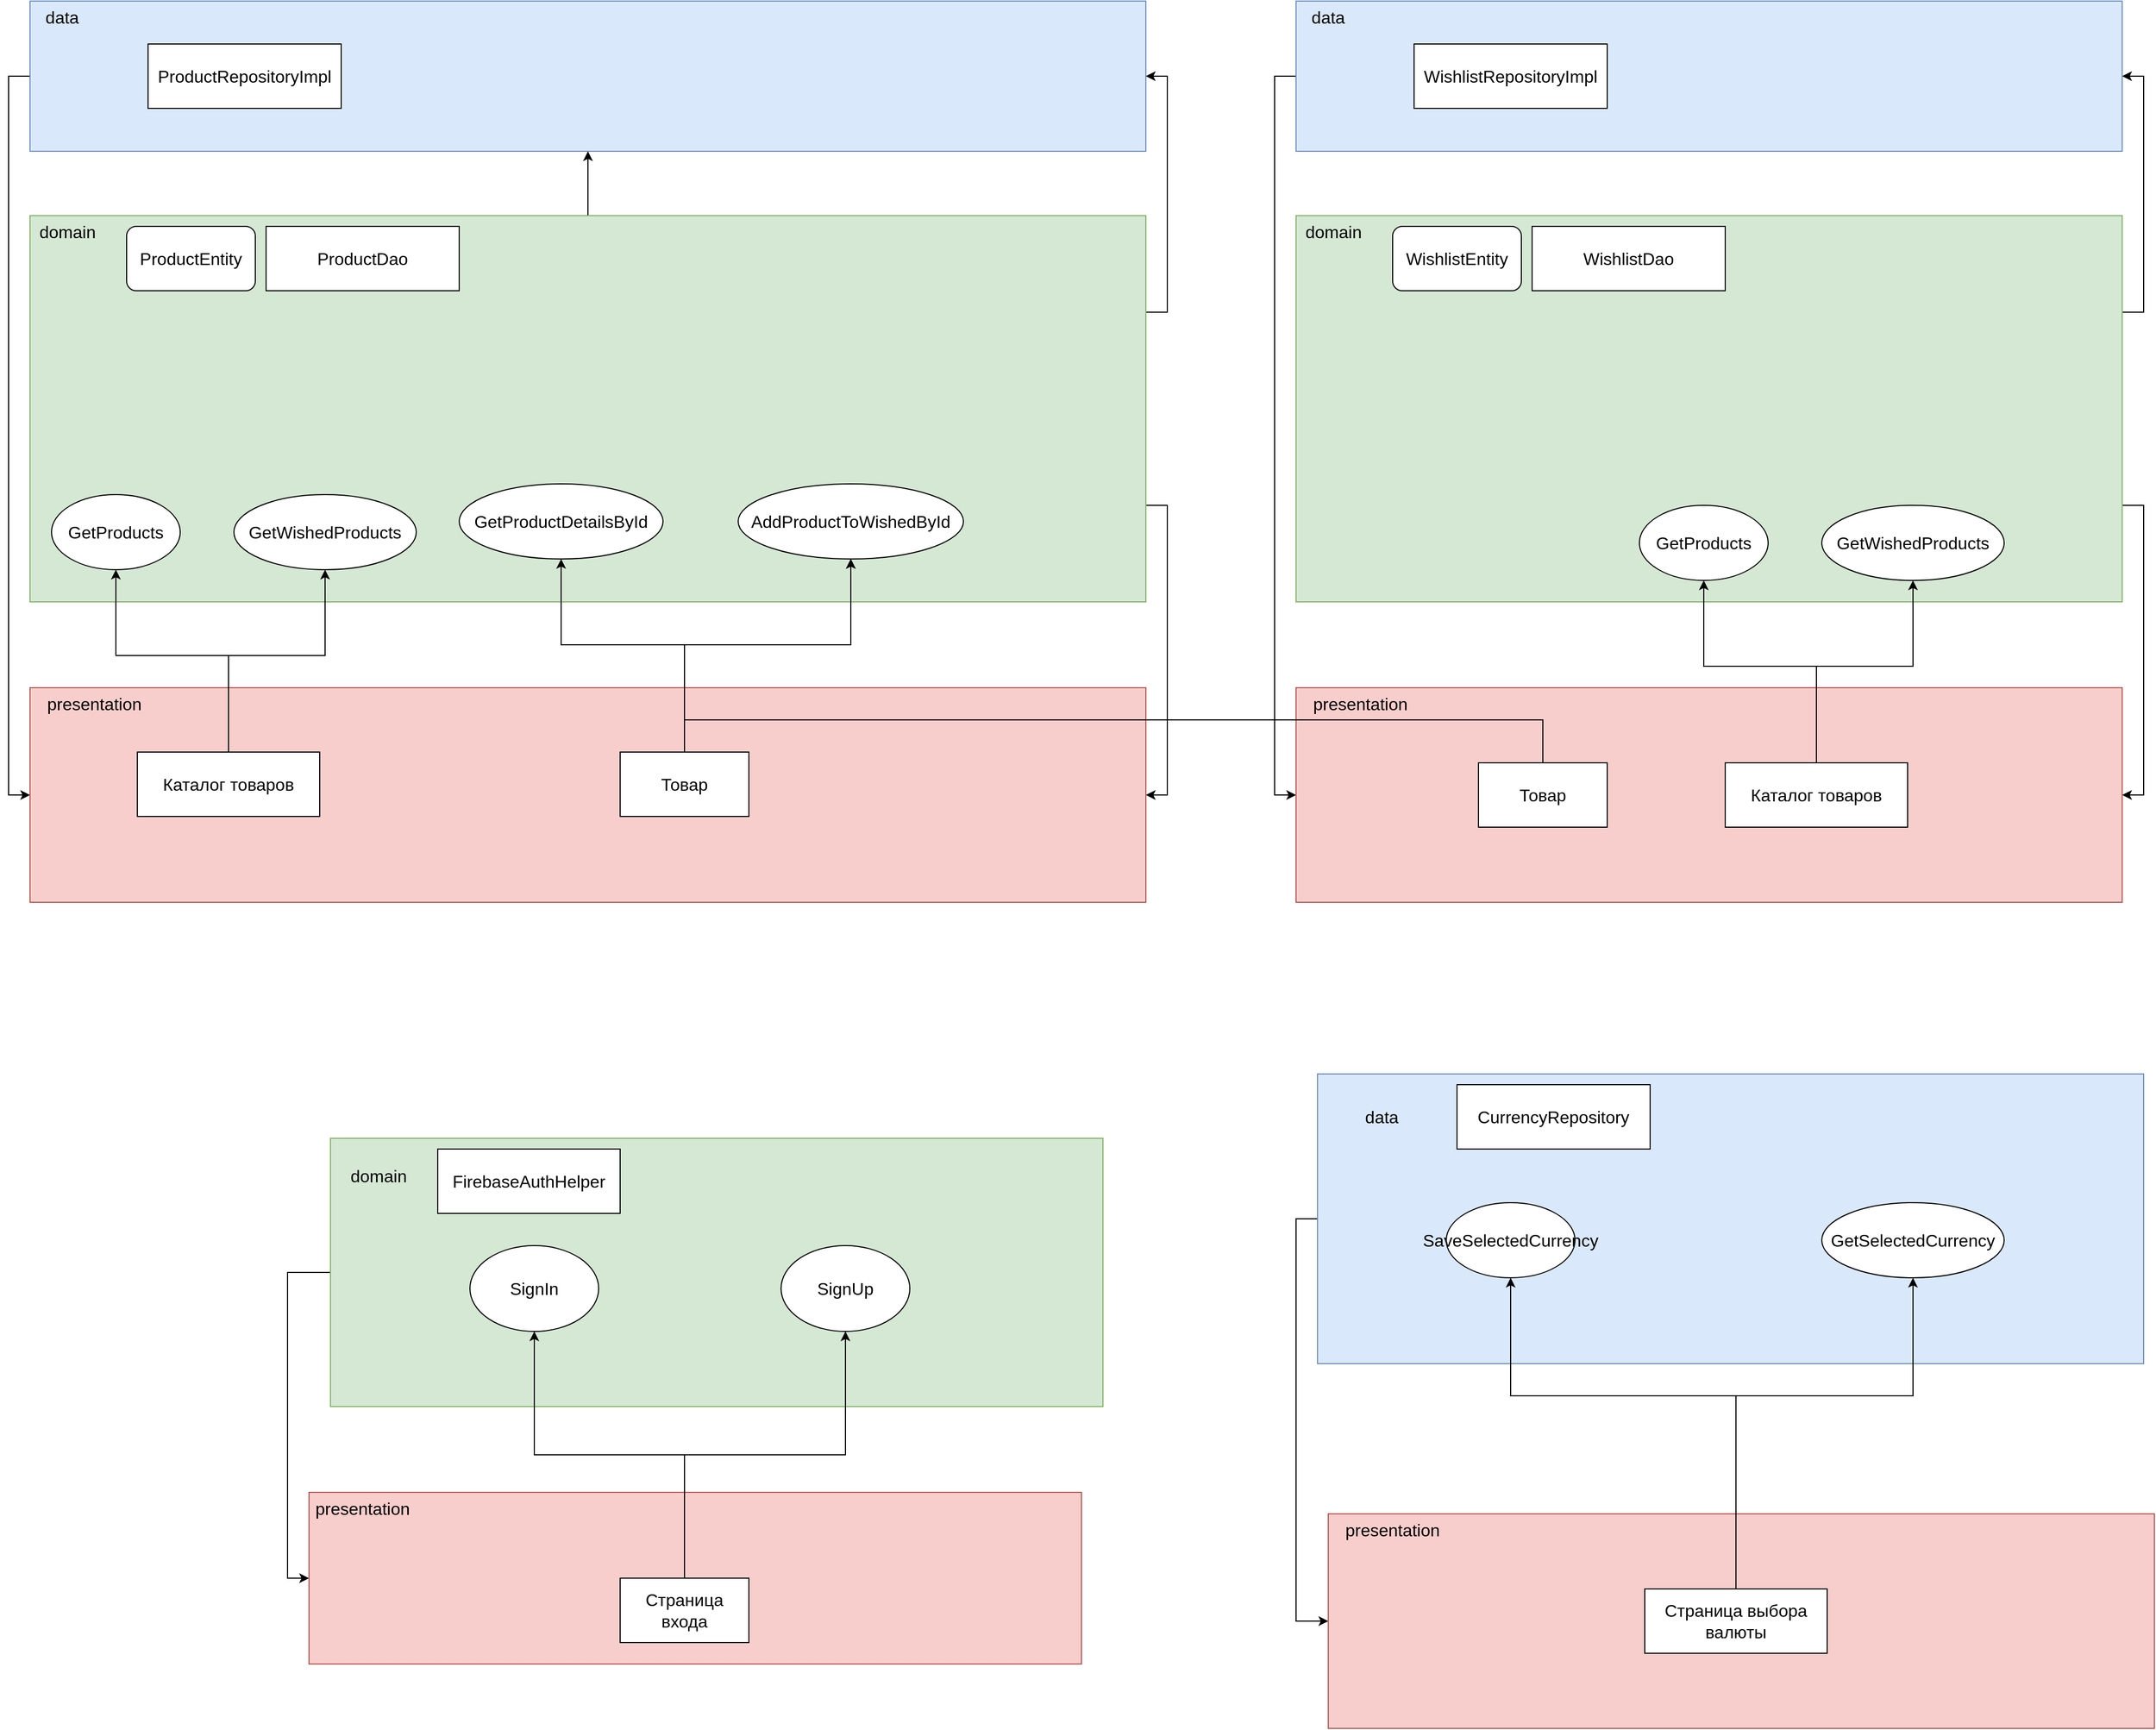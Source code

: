 <mxfile version="24.8.3">
  <diagram name="Page-1" id="CPcbvO5QNlUPyR3yxr8d">
    <mxGraphModel dx="2390" dy="1230" grid="1" gridSize="10" guides="1" tooltips="1" connect="1" arrows="1" fold="1" page="1" pageScale="1" pageWidth="1800" pageHeight="2600" math="0" shadow="0">
      <root>
        <mxCell id="0" />
        <mxCell id="1" parent="0" />
        <mxCell id="roNGzQ1jkNU1eESigayp-119" style="edgeStyle=orthogonalEdgeStyle;rounded=0;orthogonalLoop=1;jettySize=auto;html=1;exitX=0;exitY=0.5;exitDx=0;exitDy=0;entryX=0;entryY=0.5;entryDx=0;entryDy=0;" parent="1" source="roNGzQ1jkNU1eESigayp-1" target="roNGzQ1jkNU1eESigayp-9" edge="1">
          <mxGeometry relative="1" as="geometry" />
        </mxCell>
        <mxCell id="roNGzQ1jkNU1eESigayp-1" value="" style="rounded=0;whiteSpace=wrap;html=1;fillColor=#dae8fc;strokeColor=#6c8ebf;" parent="1" vertex="1">
          <mxGeometry x="240" y="40" width="1040" height="140" as="geometry" />
        </mxCell>
        <mxCell id="roNGzQ1jkNU1eESigayp-2" value="&lt;font style=&quot;font-size: 16px;&quot;&gt;ProductRepositoryImpl&lt;/font&gt;" style="rounded=0;whiteSpace=wrap;html=1;fontSize=16;" parent="1" vertex="1">
          <mxGeometry x="350" y="80" width="180" height="60" as="geometry" />
        </mxCell>
        <mxCell id="roNGzQ1jkNU1eESigayp-3" value="data" style="text;html=1;align=center;verticalAlign=middle;whiteSpace=wrap;rounded=0;fontSize=16;" parent="1" vertex="1">
          <mxGeometry x="240" y="40" width="60" height="30" as="geometry" />
        </mxCell>
        <mxCell id="roNGzQ1jkNU1eESigayp-117" style="edgeStyle=orthogonalEdgeStyle;rounded=0;orthogonalLoop=1;jettySize=auto;html=1;exitX=1;exitY=0.25;exitDx=0;exitDy=0;entryX=1;entryY=0.5;entryDx=0;entryDy=0;" parent="1" source="roNGzQ1jkNU1eESigayp-4" target="roNGzQ1jkNU1eESigayp-1" edge="1">
          <mxGeometry relative="1" as="geometry" />
        </mxCell>
        <mxCell id="roNGzQ1jkNU1eESigayp-118" style="edgeStyle=orthogonalEdgeStyle;rounded=0;orthogonalLoop=1;jettySize=auto;html=1;exitX=1;exitY=0.75;exitDx=0;exitDy=0;entryX=1;entryY=0.5;entryDx=0;entryDy=0;" parent="1" source="roNGzQ1jkNU1eESigayp-4" target="roNGzQ1jkNU1eESigayp-9" edge="1">
          <mxGeometry relative="1" as="geometry" />
        </mxCell>
        <mxCell id="E4psCLi8Zt_MAklobbHE-24" value="" style="edgeStyle=orthogonalEdgeStyle;rounded=0;orthogonalLoop=1;jettySize=auto;html=1;" edge="1" parent="1" source="roNGzQ1jkNU1eESigayp-4" target="roNGzQ1jkNU1eESigayp-1">
          <mxGeometry relative="1" as="geometry" />
        </mxCell>
        <mxCell id="roNGzQ1jkNU1eESigayp-4" value="" style="rounded=0;whiteSpace=wrap;html=1;fillColor=#d5e8d4;strokeColor=#82b366;" parent="1" vertex="1">
          <mxGeometry x="240" y="240" width="1040" height="360" as="geometry" />
        </mxCell>
        <mxCell id="roNGzQ1jkNU1eESigayp-5" value="&lt;font style=&quot;font-size: 16px;&quot;&gt;ProductDao&lt;/font&gt;" style="rounded=0;whiteSpace=wrap;html=1;fontSize=16;" parent="1" vertex="1">
          <mxGeometry x="460" y="250" width="180" height="60" as="geometry" />
        </mxCell>
        <mxCell id="roNGzQ1jkNU1eESigayp-6" value="domain" style="text;html=1;align=center;verticalAlign=middle;whiteSpace=wrap;rounded=0;fontSize=16;" parent="1" vertex="1">
          <mxGeometry x="240" y="240" width="70" height="30" as="geometry" />
        </mxCell>
        <mxCell id="roNGzQ1jkNU1eESigayp-7" value="ProductEntity" style="rounded=1;whiteSpace=wrap;html=1;fontSize=16;" parent="1" vertex="1">
          <mxGeometry x="330" y="250" width="120" height="60" as="geometry" />
        </mxCell>
        <mxCell id="roNGzQ1jkNU1eESigayp-9" value="" style="rounded=0;whiteSpace=wrap;html=1;fillColor=#f8cecc;strokeColor=#b85450;" parent="1" vertex="1">
          <mxGeometry x="240" y="680" width="1040" height="200" as="geometry" />
        </mxCell>
        <mxCell id="roNGzQ1jkNU1eESigayp-10" value="presentation" style="text;html=1;align=center;verticalAlign=middle;whiteSpace=wrap;rounded=0;fontSize=16;" parent="1" vertex="1">
          <mxGeometry x="250" y="680" width="100" height="30" as="geometry" />
        </mxCell>
        <mxCell id="roNGzQ1jkNU1eESigayp-104" style="edgeStyle=orthogonalEdgeStyle;rounded=0;orthogonalLoop=1;jettySize=auto;html=1;exitX=0.5;exitY=0;exitDx=0;exitDy=0;entryX=0.5;entryY=1;entryDx=0;entryDy=0;" parent="1" source="roNGzQ1jkNU1eESigayp-12" target="roNGzQ1jkNU1eESigayp-15" edge="1">
          <mxGeometry relative="1" as="geometry">
            <Array as="points">
              <mxPoint x="425" y="650" />
              <mxPoint x="515" y="650" />
            </Array>
          </mxGeometry>
        </mxCell>
        <mxCell id="roNGzQ1jkNU1eESigayp-106" style="edgeStyle=orthogonalEdgeStyle;rounded=0;orthogonalLoop=1;jettySize=auto;html=1;exitX=0.5;exitY=0;exitDx=0;exitDy=0;entryX=0.5;entryY=1;entryDx=0;entryDy=0;" parent="1" source="roNGzQ1jkNU1eESigayp-12" target="roNGzQ1jkNU1eESigayp-13" edge="1">
          <mxGeometry relative="1" as="geometry">
            <Array as="points">
              <mxPoint x="425" y="650" />
              <mxPoint x="320" y="650" />
            </Array>
          </mxGeometry>
        </mxCell>
        <mxCell id="roNGzQ1jkNU1eESigayp-12" value="Каталог товаров" style="rounded=0;whiteSpace=wrap;html=1;fontSize=16;" parent="1" vertex="1">
          <mxGeometry x="340" y="740" width="170" height="60" as="geometry" />
        </mxCell>
        <mxCell id="roNGzQ1jkNU1eESigayp-13" value="GetProducts" style="ellipse;whiteSpace=wrap;html=1;fontSize=16;" parent="1" vertex="1">
          <mxGeometry x="260" y="500" width="120" height="70" as="geometry" />
        </mxCell>
        <mxCell id="roNGzQ1jkNU1eESigayp-15" value="GetWishedProducts" style="ellipse;whiteSpace=wrap;html=1;fontSize=16;" parent="1" vertex="1">
          <mxGeometry x="430" y="500" width="170" height="70" as="geometry" />
        </mxCell>
        <mxCell id="roNGzQ1jkNU1eESigayp-16" value="Товар" style="rounded=0;whiteSpace=wrap;html=1;fontSize=16;" parent="1" vertex="1">
          <mxGeometry x="790" y="740" width="120" height="60" as="geometry" />
        </mxCell>
        <mxCell id="roNGzQ1jkNU1eESigayp-17" value="GetProductDetailsById" style="ellipse;whiteSpace=wrap;html=1;fontSize=16;" parent="1" vertex="1">
          <mxGeometry x="640" y="490" width="190" height="70" as="geometry" />
        </mxCell>
        <mxCell id="roNGzQ1jkNU1eESigayp-21" value="AddProductToWishedById" style="ellipse;whiteSpace=wrap;html=1;fontSize=16;" parent="1" vertex="1">
          <mxGeometry x="900" y="490" width="210" height="70" as="geometry" />
        </mxCell>
        <mxCell id="roNGzQ1jkNU1eESigayp-107" style="edgeStyle=orthogonalEdgeStyle;rounded=0;orthogonalLoop=1;jettySize=auto;html=1;exitX=0.5;exitY=0;exitDx=0;exitDy=0;entryX=0.5;entryY=1;entryDx=0;entryDy=0;" parent="1" source="roNGzQ1jkNU1eESigayp-22" edge="1">
          <mxGeometry relative="1" as="geometry">
            <mxPoint x="1110" y="550" as="targetPoint" />
          </mxGeometry>
        </mxCell>
        <mxCell id="roNGzQ1jkNU1eESigayp-113" style="edgeStyle=orthogonalEdgeStyle;rounded=0;orthogonalLoop=1;jettySize=auto;html=1;exitX=0;exitY=0.5;exitDx=0;exitDy=0;entryX=0;entryY=0.5;entryDx=0;entryDy=0;" parent="1" source="roNGzQ1jkNU1eESigayp-28" target="roNGzQ1jkNU1eESigayp-30" edge="1">
          <mxGeometry relative="1" as="geometry" />
        </mxCell>
        <mxCell id="roNGzQ1jkNU1eESigayp-28" value="" style="rounded=0;whiteSpace=wrap;html=1;fillColor=#d5e8d4;strokeColor=#82b366;" parent="1" vertex="1">
          <mxGeometry x="520" y="1100" width="720" height="250" as="geometry" />
        </mxCell>
        <mxCell id="roNGzQ1jkNU1eESigayp-30" value="" style="rounded=0;whiteSpace=wrap;html=1;fillColor=#f8cecc;strokeColor=#b85450;" parent="1" vertex="1">
          <mxGeometry x="500" y="1430" width="720" height="160" as="geometry" />
        </mxCell>
        <mxCell id="roNGzQ1jkNU1eESigayp-31" value="FirebaseAuthHelper" style="rounded=0;whiteSpace=wrap;html=1;fontSize=16;" parent="1" vertex="1">
          <mxGeometry x="620" y="1110" width="170" height="60" as="geometry" />
        </mxCell>
        <mxCell id="roNGzQ1jkNU1eESigayp-120" style="edgeStyle=orthogonalEdgeStyle;rounded=0;orthogonalLoop=1;jettySize=auto;html=1;exitX=0.5;exitY=0;exitDx=0;exitDy=0;entryX=0.5;entryY=1;entryDx=0;entryDy=0;" parent="1" source="roNGzQ1jkNU1eESigayp-34" target="roNGzQ1jkNU1eESigayp-35" edge="1">
          <mxGeometry relative="1" as="geometry" />
        </mxCell>
        <mxCell id="roNGzQ1jkNU1eESigayp-121" style="edgeStyle=orthogonalEdgeStyle;rounded=0;orthogonalLoop=1;jettySize=auto;html=1;exitX=0.5;exitY=0;exitDx=0;exitDy=0;entryX=0.5;entryY=1;entryDx=0;entryDy=0;" parent="1" source="roNGzQ1jkNU1eESigayp-34" target="roNGzQ1jkNU1eESigayp-36" edge="1">
          <mxGeometry relative="1" as="geometry" />
        </mxCell>
        <mxCell id="roNGzQ1jkNU1eESigayp-34" value="Страница входа" style="rounded=0;whiteSpace=wrap;html=1;fontSize=16;" parent="1" vertex="1">
          <mxGeometry x="790" y="1510" width="120" height="60" as="geometry" />
        </mxCell>
        <mxCell id="roNGzQ1jkNU1eESigayp-35" value="SignIn" style="ellipse;whiteSpace=wrap;html=1;fontSize=16;" parent="1" vertex="1">
          <mxGeometry x="650" y="1200" width="120" height="80" as="geometry" />
        </mxCell>
        <mxCell id="roNGzQ1jkNU1eESigayp-36" value="SignUp" style="ellipse;whiteSpace=wrap;html=1;fontSize=16;" parent="1" vertex="1">
          <mxGeometry x="940" y="1200" width="120" height="80" as="geometry" />
        </mxCell>
        <mxCell id="roNGzQ1jkNU1eESigayp-84" value="presentation" style="text;html=1;align=center;verticalAlign=middle;whiteSpace=wrap;rounded=0;fontSize=16;" parent="1" vertex="1">
          <mxGeometry x="500" y="1430" width="100" height="30" as="geometry" />
        </mxCell>
        <mxCell id="roNGzQ1jkNU1eESigayp-95" value="" style="endArrow=classic;html=1;rounded=0;exitX=0.5;exitY=0;exitDx=0;exitDy=0;entryX=0.5;entryY=1;entryDx=0;entryDy=0;" parent="1" source="roNGzQ1jkNU1eESigayp-16" target="roNGzQ1jkNU1eESigayp-17" edge="1">
          <mxGeometry width="50" height="50" relative="1" as="geometry">
            <mxPoint x="860" y="490" as="sourcePoint" />
            <mxPoint x="910" y="440" as="targetPoint" />
            <Array as="points">
              <mxPoint x="850" y="640" />
              <mxPoint x="735" y="640" />
            </Array>
          </mxGeometry>
        </mxCell>
        <mxCell id="roNGzQ1jkNU1eESigayp-103" style="edgeStyle=orthogonalEdgeStyle;rounded=0;orthogonalLoop=1;jettySize=auto;html=1;exitX=0.5;exitY=0;exitDx=0;exitDy=0;entryX=0.5;entryY=1;entryDx=0;entryDy=0;" parent="1" source="roNGzQ1jkNU1eESigayp-16" target="roNGzQ1jkNU1eESigayp-21" edge="1">
          <mxGeometry relative="1" as="geometry">
            <Array as="points">
              <mxPoint x="850" y="640" />
              <mxPoint x="1005" y="640" />
            </Array>
          </mxGeometry>
        </mxCell>
        <mxCell id="E4psCLi8Zt_MAklobbHE-2" style="edgeStyle=orthogonalEdgeStyle;rounded=0;orthogonalLoop=1;jettySize=auto;html=1;exitX=0;exitY=0.5;exitDx=0;exitDy=0;entryX=0;entryY=0.5;entryDx=0;entryDy=0;" edge="1" parent="1" source="E4psCLi8Zt_MAklobbHE-3" target="E4psCLi8Zt_MAklobbHE-12">
          <mxGeometry relative="1" as="geometry" />
        </mxCell>
        <mxCell id="E4psCLi8Zt_MAklobbHE-3" value="" style="rounded=0;whiteSpace=wrap;html=1;fillColor=#dae8fc;strokeColor=#6c8ebf;" vertex="1" parent="1">
          <mxGeometry x="1420" y="40" width="770" height="140" as="geometry" />
        </mxCell>
        <mxCell id="E4psCLi8Zt_MAklobbHE-4" value="WishlistRepositoryImpl" style="rounded=0;whiteSpace=wrap;html=1;fontSize=16;" vertex="1" parent="1">
          <mxGeometry x="1530" y="80" width="180" height="60" as="geometry" />
        </mxCell>
        <mxCell id="E4psCLi8Zt_MAklobbHE-5" value="data" style="text;html=1;align=center;verticalAlign=middle;whiteSpace=wrap;rounded=0;fontSize=16;" vertex="1" parent="1">
          <mxGeometry x="1420" y="40" width="60" height="30" as="geometry" />
        </mxCell>
        <mxCell id="E4psCLi8Zt_MAklobbHE-6" style="edgeStyle=orthogonalEdgeStyle;rounded=0;orthogonalLoop=1;jettySize=auto;html=1;exitX=1;exitY=0.25;exitDx=0;exitDy=0;entryX=1;entryY=0.5;entryDx=0;entryDy=0;" edge="1" parent="1" source="E4psCLi8Zt_MAklobbHE-8" target="E4psCLi8Zt_MAklobbHE-3">
          <mxGeometry relative="1" as="geometry" />
        </mxCell>
        <mxCell id="E4psCLi8Zt_MAklobbHE-7" style="edgeStyle=orthogonalEdgeStyle;rounded=0;orthogonalLoop=1;jettySize=auto;html=1;exitX=1;exitY=0.75;exitDx=0;exitDy=0;entryX=1;entryY=0.5;entryDx=0;entryDy=0;" edge="1" parent="1" source="E4psCLi8Zt_MAklobbHE-8" target="E4psCLi8Zt_MAklobbHE-12">
          <mxGeometry relative="1" as="geometry" />
        </mxCell>
        <mxCell id="E4psCLi8Zt_MAklobbHE-8" value="" style="rounded=0;whiteSpace=wrap;html=1;fillColor=#d5e8d4;strokeColor=#82b366;" vertex="1" parent="1">
          <mxGeometry x="1420" y="240" width="770" height="360" as="geometry" />
        </mxCell>
        <mxCell id="E4psCLi8Zt_MAklobbHE-9" value="&lt;font style=&quot;font-size: 16px;&quot;&gt;WishlistDao&lt;/font&gt;" style="rounded=0;whiteSpace=wrap;html=1;fontSize=16;" vertex="1" parent="1">
          <mxGeometry x="1640" y="250" width="180" height="60" as="geometry" />
        </mxCell>
        <mxCell id="E4psCLi8Zt_MAklobbHE-10" value="domain" style="text;html=1;align=center;verticalAlign=middle;whiteSpace=wrap;rounded=0;fontSize=16;" vertex="1" parent="1">
          <mxGeometry x="1420" y="240" width="70" height="30" as="geometry" />
        </mxCell>
        <mxCell id="E4psCLi8Zt_MAklobbHE-11" value="WishlistEntity" style="rounded=1;whiteSpace=wrap;html=1;fontSize=16;" vertex="1" parent="1">
          <mxGeometry x="1510" y="250" width="120" height="60" as="geometry" />
        </mxCell>
        <mxCell id="E4psCLi8Zt_MAklobbHE-12" value="" style="rounded=0;whiteSpace=wrap;html=1;fillColor=#f8cecc;strokeColor=#b85450;" vertex="1" parent="1">
          <mxGeometry x="1420" y="680" width="770" height="200" as="geometry" />
        </mxCell>
        <mxCell id="E4psCLi8Zt_MAklobbHE-13" value="presentation" style="text;html=1;align=center;verticalAlign=middle;whiteSpace=wrap;rounded=0;fontSize=16;" vertex="1" parent="1">
          <mxGeometry x="1430" y="680" width="100" height="30" as="geometry" />
        </mxCell>
        <mxCell id="E4psCLi8Zt_MAklobbHE-14" style="edgeStyle=orthogonalEdgeStyle;rounded=0;orthogonalLoop=1;jettySize=auto;html=1;exitX=0.5;exitY=0;exitDx=0;exitDy=0;entryX=0.5;entryY=1;entryDx=0;entryDy=0;" edge="1" parent="1" source="E4psCLi8Zt_MAklobbHE-16" target="E4psCLi8Zt_MAklobbHE-18">
          <mxGeometry relative="1" as="geometry">
            <Array as="points">
              <mxPoint x="1905" y="660" />
              <mxPoint x="1995" y="660" />
            </Array>
          </mxGeometry>
        </mxCell>
        <mxCell id="E4psCLi8Zt_MAklobbHE-15" style="edgeStyle=orthogonalEdgeStyle;rounded=0;orthogonalLoop=1;jettySize=auto;html=1;exitX=0.5;exitY=0;exitDx=0;exitDy=0;entryX=0.5;entryY=1;entryDx=0;entryDy=0;" edge="1" parent="1" source="E4psCLi8Zt_MAklobbHE-16" target="E4psCLi8Zt_MAklobbHE-17">
          <mxGeometry relative="1" as="geometry">
            <Array as="points">
              <mxPoint x="1905" y="660" />
              <mxPoint x="1800" y="660" />
            </Array>
          </mxGeometry>
        </mxCell>
        <mxCell id="E4psCLi8Zt_MAklobbHE-16" value="Каталог товаров" style="rounded=0;whiteSpace=wrap;html=1;fontSize=16;" vertex="1" parent="1">
          <mxGeometry x="1820" y="750" width="170" height="60" as="geometry" />
        </mxCell>
        <mxCell id="E4psCLi8Zt_MAklobbHE-17" value="GetProducts" style="ellipse;whiteSpace=wrap;html=1;fontSize=16;" vertex="1" parent="1">
          <mxGeometry x="1740" y="510" width="120" height="70" as="geometry" />
        </mxCell>
        <mxCell id="E4psCLi8Zt_MAklobbHE-18" value="GetWishedProducts" style="ellipse;whiteSpace=wrap;html=1;fontSize=16;" vertex="1" parent="1">
          <mxGeometry x="1910" y="510" width="170" height="70" as="geometry" />
        </mxCell>
        <mxCell id="E4psCLi8Zt_MAklobbHE-27" style="edgeStyle=orthogonalEdgeStyle;rounded=0;orthogonalLoop=1;jettySize=auto;html=1;exitX=0;exitY=0.5;exitDx=0;exitDy=0;entryX=0.5;entryY=1;entryDx=0;entryDy=0;" edge="1" parent="1" source="E4psCLi8Zt_MAklobbHE-19" target="roNGzQ1jkNU1eESigayp-21">
          <mxGeometry relative="1" as="geometry">
            <Array as="points">
              <mxPoint x="1650" y="780" />
              <mxPoint x="1650" y="710" />
              <mxPoint x="850" y="710" />
              <mxPoint x="850" y="640" />
              <mxPoint x="1005" y="640" />
            </Array>
          </mxGeometry>
        </mxCell>
        <mxCell id="E4psCLi8Zt_MAklobbHE-19" value="Товар" style="rounded=0;whiteSpace=wrap;html=1;fontSize=16;" vertex="1" parent="1">
          <mxGeometry x="1590" y="750" width="120" height="60" as="geometry" />
        </mxCell>
        <mxCell id="E4psCLi8Zt_MAklobbHE-29" style="edgeStyle=orthogonalEdgeStyle;rounded=0;orthogonalLoop=1;jettySize=auto;html=1;exitX=0;exitY=0.5;exitDx=0;exitDy=0;entryX=0;entryY=0.5;entryDx=0;entryDy=0;" edge="1" parent="1" source="E4psCLi8Zt_MAklobbHE-30" target="E4psCLi8Zt_MAklobbHE-39">
          <mxGeometry relative="1" as="geometry" />
        </mxCell>
        <mxCell id="E4psCLi8Zt_MAklobbHE-30" value="" style="rounded=0;whiteSpace=wrap;html=1;fillColor=#dae8fc;strokeColor=#6c8ebf;" vertex="1" parent="1">
          <mxGeometry x="1440" y="1040" width="770" height="270" as="geometry" />
        </mxCell>
        <mxCell id="E4psCLi8Zt_MAklobbHE-31" value="CurrencyRepository" style="rounded=0;whiteSpace=wrap;html=1;fontSize=16;" vertex="1" parent="1">
          <mxGeometry x="1570" y="1050" width="180" height="60" as="geometry" />
        </mxCell>
        <mxCell id="E4psCLi8Zt_MAklobbHE-32" value="data" style="text;html=1;align=center;verticalAlign=middle;whiteSpace=wrap;rounded=0;fontSize=16;" vertex="1" parent="1">
          <mxGeometry x="1470" y="1065" width="60" height="30" as="geometry" />
        </mxCell>
        <mxCell id="E4psCLi8Zt_MAklobbHE-39" value="" style="rounded=0;whiteSpace=wrap;html=1;fillColor=#f8cecc;strokeColor=#b85450;" vertex="1" parent="1">
          <mxGeometry x="1450" y="1450" width="770" height="200" as="geometry" />
        </mxCell>
        <mxCell id="E4psCLi8Zt_MAklobbHE-40" value="presentation" style="text;html=1;align=center;verticalAlign=middle;whiteSpace=wrap;rounded=0;fontSize=16;" vertex="1" parent="1">
          <mxGeometry x="1460" y="1450" width="100" height="30" as="geometry" />
        </mxCell>
        <mxCell id="E4psCLi8Zt_MAklobbHE-41" style="edgeStyle=orthogonalEdgeStyle;rounded=0;orthogonalLoop=1;jettySize=auto;html=1;exitX=0.5;exitY=0;exitDx=0;exitDy=0;entryX=0.5;entryY=1;entryDx=0;entryDy=0;" edge="1" parent="1" source="E4psCLi8Zt_MAklobbHE-43" target="E4psCLi8Zt_MAklobbHE-45">
          <mxGeometry relative="1" as="geometry">
            <Array as="points">
              <mxPoint x="1830" y="1340" />
              <mxPoint x="1995" y="1340" />
            </Array>
          </mxGeometry>
        </mxCell>
        <mxCell id="E4psCLi8Zt_MAklobbHE-42" style="edgeStyle=orthogonalEdgeStyle;rounded=0;orthogonalLoop=1;jettySize=auto;html=1;exitX=0.5;exitY=0;exitDx=0;exitDy=0;entryX=0.5;entryY=1;entryDx=0;entryDy=0;" edge="1" parent="1" source="E4psCLi8Zt_MAklobbHE-43" target="E4psCLi8Zt_MAklobbHE-44">
          <mxGeometry relative="1" as="geometry">
            <Array as="points">
              <mxPoint x="1830" y="1340" />
              <mxPoint x="1620" y="1340" />
            </Array>
          </mxGeometry>
        </mxCell>
        <mxCell id="E4psCLi8Zt_MAklobbHE-43" value="Страница выбора валюты" style="rounded=0;whiteSpace=wrap;html=1;fontSize=16;" vertex="1" parent="1">
          <mxGeometry x="1745" y="1520" width="170" height="60" as="geometry" />
        </mxCell>
        <mxCell id="E4psCLi8Zt_MAklobbHE-44" value="SaveSelectedCurrency" style="ellipse;whiteSpace=wrap;html=1;fontSize=16;" vertex="1" parent="1">
          <mxGeometry x="1560" y="1160" width="120" height="70" as="geometry" />
        </mxCell>
        <mxCell id="E4psCLi8Zt_MAklobbHE-45" value="GetSelectedCurrency" style="ellipse;whiteSpace=wrap;html=1;fontSize=16;" vertex="1" parent="1">
          <mxGeometry x="1910" y="1160" width="170" height="70" as="geometry" />
        </mxCell>
        <mxCell id="E4psCLi8Zt_MAklobbHE-47" value="domain" style="text;html=1;align=center;verticalAlign=middle;whiteSpace=wrap;rounded=0;fontSize=16;" vertex="1" parent="1">
          <mxGeometry x="530" y="1120" width="70" height="30" as="geometry" />
        </mxCell>
      </root>
    </mxGraphModel>
  </diagram>
</mxfile>
